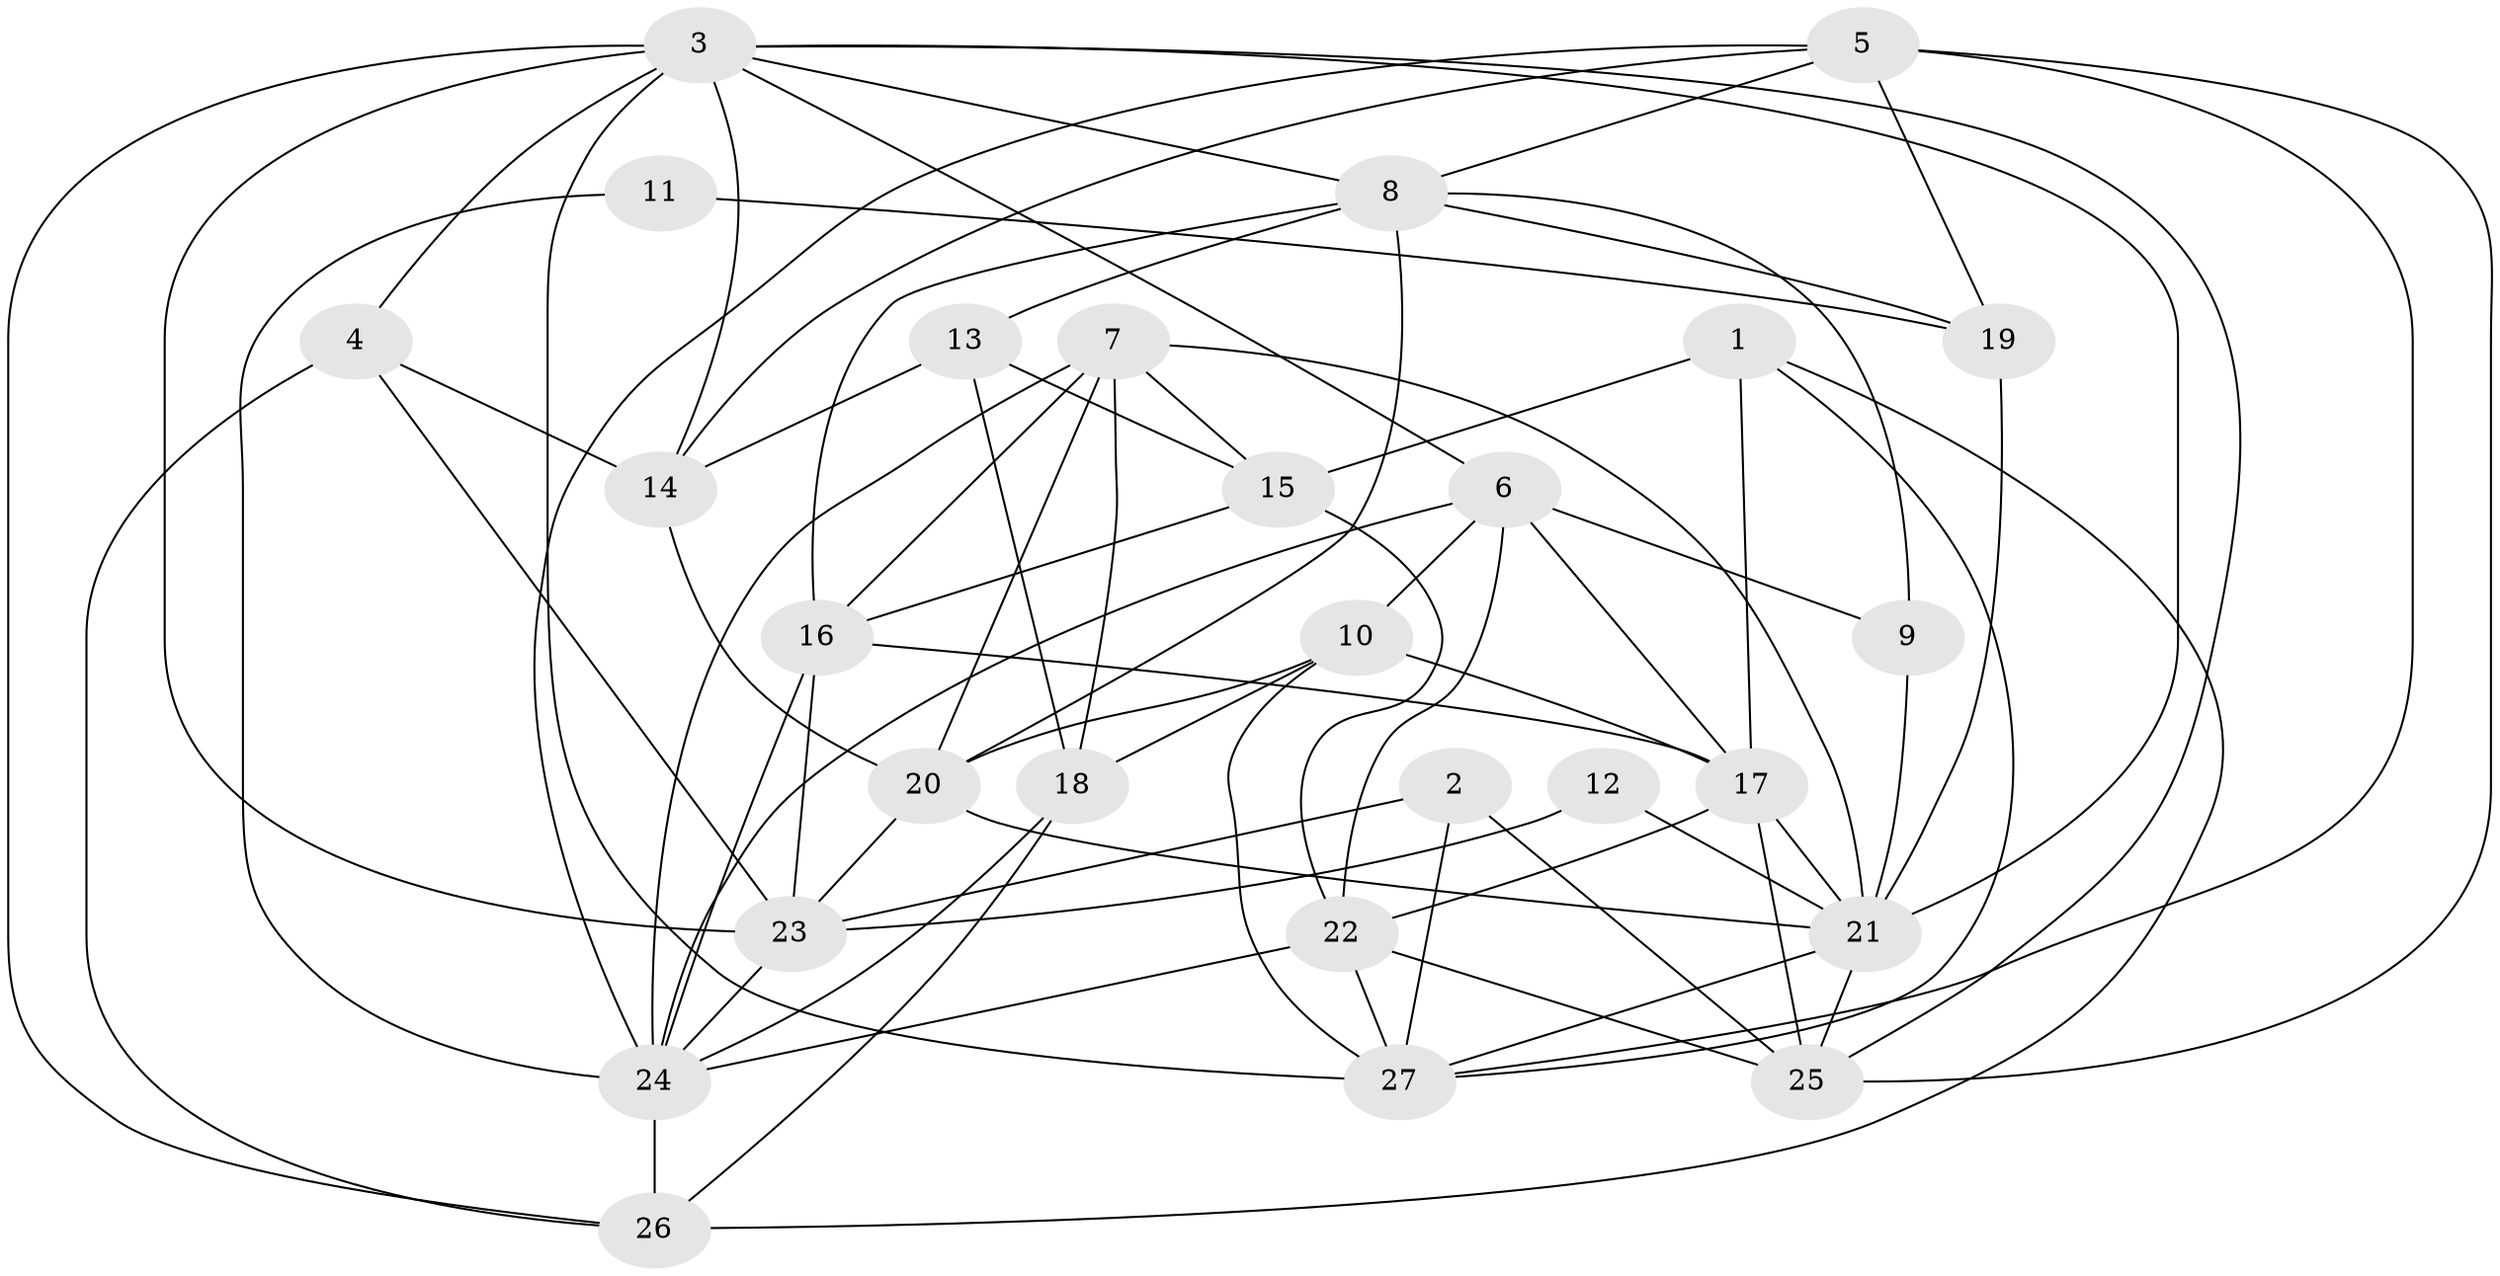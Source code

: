 // original degree distribution, {4: 0.35185185185185186, 3: 0.2222222222222222, 2: 0.14814814814814814, 5: 0.1111111111111111, 8: 0.037037037037037035, 6: 0.12962962962962962}
// Generated by graph-tools (version 1.1) at 2025/26/03/09/25 03:26:13]
// undirected, 27 vertices, 74 edges
graph export_dot {
graph [start="1"]
  node [color=gray90,style=filled];
  1;
  2;
  3;
  4;
  5;
  6;
  7;
  8;
  9;
  10;
  11;
  12;
  13;
  14;
  15;
  16;
  17;
  18;
  19;
  20;
  21;
  22;
  23;
  24;
  25;
  26;
  27;
  1 -- 15 [weight=1.0];
  1 -- 17 [weight=1.0];
  1 -- 26 [weight=1.0];
  1 -- 27 [weight=1.0];
  2 -- 23 [weight=1.0];
  2 -- 25 [weight=1.0];
  2 -- 27 [weight=1.0];
  3 -- 4 [weight=1.0];
  3 -- 6 [weight=1.0];
  3 -- 8 [weight=1.0];
  3 -- 14 [weight=1.0];
  3 -- 21 [weight=1.0];
  3 -- 23 [weight=1.0];
  3 -- 25 [weight=1.0];
  3 -- 26 [weight=1.0];
  3 -- 27 [weight=2.0];
  4 -- 14 [weight=1.0];
  4 -- 23 [weight=1.0];
  4 -- 26 [weight=1.0];
  5 -- 8 [weight=1.0];
  5 -- 14 [weight=1.0];
  5 -- 19 [weight=1.0];
  5 -- 24 [weight=1.0];
  5 -- 25 [weight=1.0];
  5 -- 27 [weight=1.0];
  6 -- 9 [weight=1.0];
  6 -- 10 [weight=1.0];
  6 -- 17 [weight=1.0];
  6 -- 22 [weight=1.0];
  6 -- 24 [weight=2.0];
  7 -- 15 [weight=1.0];
  7 -- 16 [weight=1.0];
  7 -- 18 [weight=1.0];
  7 -- 20 [weight=1.0];
  7 -- 21 [weight=1.0];
  7 -- 24 [weight=1.0];
  8 -- 9 [weight=1.0];
  8 -- 13 [weight=1.0];
  8 -- 16 [weight=1.0];
  8 -- 19 [weight=1.0];
  8 -- 20 [weight=1.0];
  9 -- 21 [weight=1.0];
  10 -- 17 [weight=1.0];
  10 -- 18 [weight=1.0];
  10 -- 20 [weight=2.0];
  10 -- 27 [weight=1.0];
  11 -- 19 [weight=1.0];
  11 -- 24 [weight=1.0];
  12 -- 21 [weight=1.0];
  12 -- 23 [weight=1.0];
  13 -- 14 [weight=1.0];
  13 -- 15 [weight=1.0];
  13 -- 18 [weight=2.0];
  14 -- 20 [weight=1.0];
  15 -- 16 [weight=1.0];
  15 -- 22 [weight=1.0];
  16 -- 17 [weight=1.0];
  16 -- 23 [weight=1.0];
  16 -- 24 [weight=1.0];
  17 -- 21 [weight=1.0];
  17 -- 22 [weight=1.0];
  17 -- 25 [weight=1.0];
  18 -- 24 [weight=1.0];
  18 -- 26 [weight=1.0];
  19 -- 21 [weight=1.0];
  20 -- 21 [weight=1.0];
  20 -- 23 [weight=1.0];
  21 -- 25 [weight=1.0];
  21 -- 27 [weight=1.0];
  22 -- 24 [weight=2.0];
  22 -- 25 [weight=1.0];
  22 -- 27 [weight=1.0];
  23 -- 24 [weight=2.0];
  24 -- 26 [weight=1.0];
}
